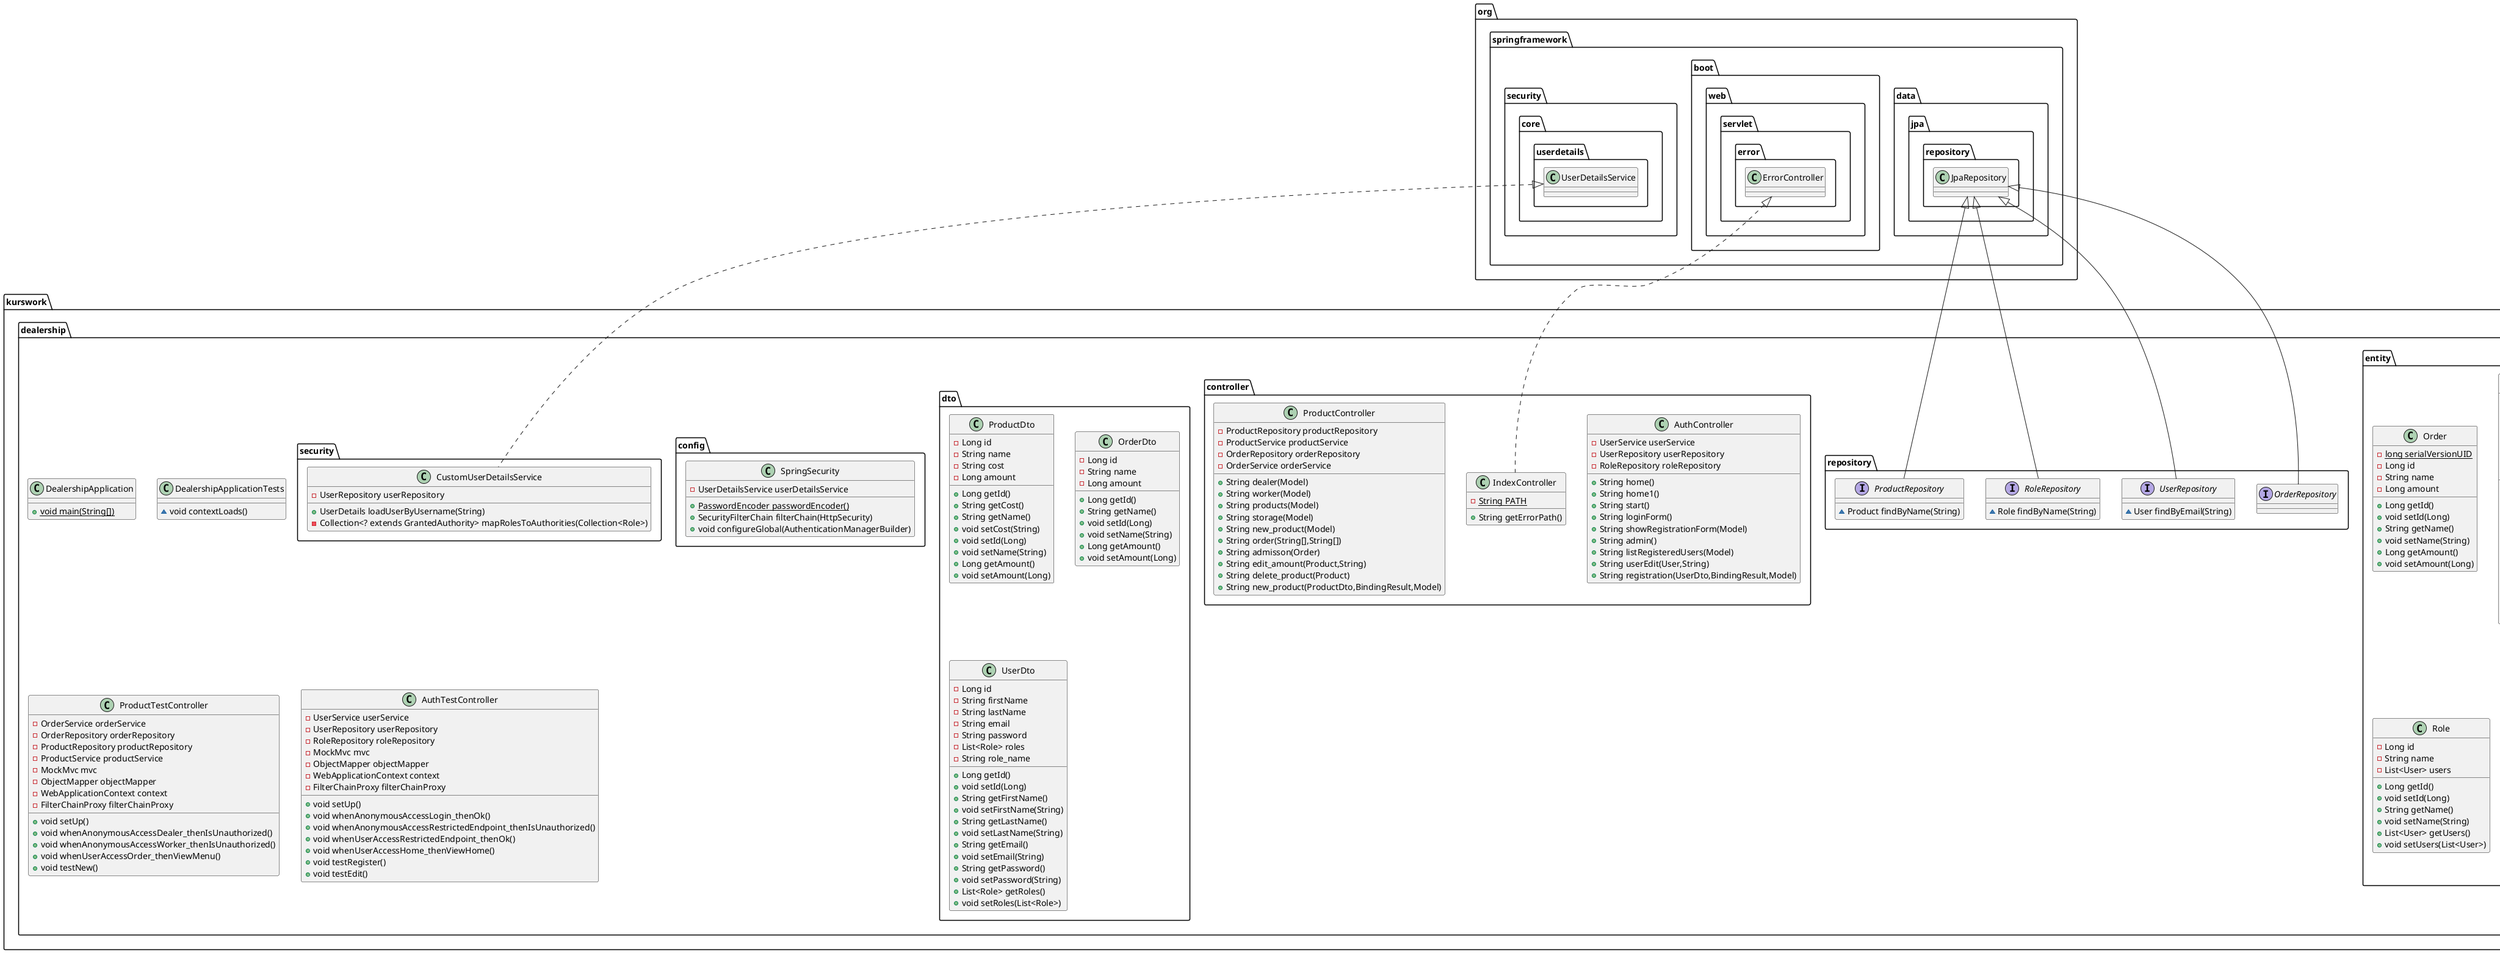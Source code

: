 @startuml
class kurswork.dealership.service.UserServiceImpl {
- UserRepository userRepository
- RoleRepository roleRepository
- PasswordEncoder passwordEncoder
+ User saveUser(UserDto)
+ User findByEmail(String)
+ List<UserDto> findAllUsers()
- UserDto convertEntityToDto(User)
- Role checkRoleExist()
}
class kurswork.dealership.entity.Order {
- {static} long serialVersionUID
- Long id
- String name
- Long amount
+ Long getId()
+ void setId(Long)
+ String getName()
+ void setName(String)
+ Long getAmount()
+ void setAmount(Long)
}
interface kurswork.dealership.service.ProductService {
~ Product saveProduct(ProductDto)
~ Product findByName(String)
~ List<ProductDto> findAllProduct()
}
interface kurswork.dealership.service.OrderService {
~ Order saveOrder(OrderDto)
~ Optional<Order> findById(Long)
~ List<OrderDto> findAllOrders()
}
interface kurswork.dealership.repository.OrderRepository {
}
class kurswork.dealership.controller.AuthController {
- UserService userService
- UserRepository userRepository
- RoleRepository roleRepository
+ String home()
+ String home1()
+ String start()
+ String loginForm()
+ String showRegistrationForm(Model)
+ String admin()
+ String listRegisteredUsers(Model)
+ String userEdit(User,String)
+ String registration(UserDto,BindingResult,Model)
}
class kurswork.dealership.dto.ProductDto {
- Long id
- String name
- String cost
- Long amount
+ Long getId()
+ String getCost()
+ String getName()
+ void setCost(String)
+ void setId(Long)
+ void setName(String)
+ Long getAmount()
+ void setAmount(Long)
}
class kurswork.dealership.DealershipApplication {
+ {static} void main(String[])
}
class kurswork.dealership.service.OrderServiceImpl {
- OrderRepository orderRepository
+ Order saveOrder(OrderDto)
+ Optional<Order> findById(Long)
+ List<OrderDto> findAllOrders()
- OrderDto convertEntityToDto(Order)
}
class kurswork.dealership.service.ProductServiceImpl {
- ProductRepository productRepository
+ Product saveProduct(ProductDto)
+ Product findByName(String)
+ List<ProductDto> findAllProduct()
- ProductDto convertEntityToDto(Product)
}
class kurswork.dealership.controller.IndexController {
- {static} String PATH
+ String getErrorPath()
}
interface kurswork.dealership.service.UserService {
~ User saveUser(UserDto)
~ User findByEmail(String)
~ List<UserDto> findAllUsers()
}
class kurswork.dealership.dto.OrderDto {
- Long id
- String name
- Long amount
+ Long getId()
+ String getName()
+ void setId(Long)
+ void setName(String)
+ Long getAmount()
+ void setAmount(Long)
}
class kurswork.dealership.DealershipApplicationTests {
~ void contextLoads()
}
class kurswork.dealership.ProductTestController {
- OrderService orderService
- OrderRepository orderRepository
- ProductRepository productRepository
- ProductService productService
- MockMvc mvc
- ObjectMapper objectMapper
- WebApplicationContext context
- FilterChainProxy filterChainProxy
+ void setUp()
+ void whenAnonymousAccessDealer_thenIsUnauthorized()
+ void whenAnonymousAccessWorker_thenIsUnauthorized()
+ void whenUserAccessOrder_thenViewMenu()
+ void testNew()
}
class kurswork.dealership.config.SpringSecurity {
- UserDetailsService userDetailsService
+ {static} PasswordEncoder passwordEncoder()
+ SecurityFilterChain filterChain(HttpSecurity)
+ void configureGlobal(AuthenticationManagerBuilder)
}
class kurswork.dealership.entity.User {
- {static} long serialVersionUID
- Long id
- String name
- String email
- String password
- List<Role> roles
- String role_name
+ Long getId()
+ void setId(Long)
+ String getName()
+ void setName(String)
+ String getEmail()
+ void setEmail(String)
+ String getPassword()
+ void setPassword(String)
+ List<Role> getRoles()
+ void setRoles(List<Role>)
+ String getRole_name()
+ void setRole_name(String)
}
class kurswork.dealership.controller.ProductController {
- ProductRepository productRepository
- ProductService productService
- OrderRepository orderRepository
- OrderService orderService
+ String dealer(Model)
+ String worker(Model)
+ String products(Model)
+ String storage(Model)
+ String new_product(Model)
+ String order(String[],String[])
+ String admisson(Order)
+ String edit_amount(Product,String)
+ String delete_product(Product)
+ String new_product(ProductDto,BindingResult,Model)
}
interface kurswork.dealership.repository.UserRepository {
~ User findByEmail(String)
}
class kurswork.dealership.dto.UserDto {
- Long id
- String firstName
- String lastName
- String email
- String password
- List<Role> roles
- String role_name
+ Long getId()
+ void setId(Long)
+ String getFirstName()
+ void setFirstName(String)
+ String getLastName()
+ void setLastName(String)
+ String getEmail()
+ void setEmail(String)
+ String getPassword()
+ void setPassword(String)
+ List<Role> getRoles()
+ void setRoles(List<Role>)
}
class kurswork.dealership.security.CustomUserDetailsService {
- UserRepository userRepository
+ UserDetails loadUserByUsername(String)
- Collection<? extends GrantedAuthority> mapRolesToAuthorities(Collection<Role>)
}
class kurswork.dealership.AuthTestController {
- UserService userService
- UserRepository userRepository
- RoleRepository roleRepository
- MockMvc mvc
- ObjectMapper objectMapper
- WebApplicationContext context
- FilterChainProxy filterChainProxy
+ void setUp()
+ void whenAnonymousAccessLogin_thenOk()
+ void whenAnonymousAccessRestrictedEndpoint_thenIsUnauthorized()
+ void whenUserAccessRestrictedEndpoint_thenOk()
+ void whenUserAccessHome_thenViewHome()
+ void testRegister()
+ void testEdit()
}
interface kurswork.dealership.repository.RoleRepository {
~ Role findByName(String)
}
class kurswork.dealership.entity.Role {
- Long id
- String name
- List<User> users
+ Long getId()
+ void setId(Long)
+ String getName()
+ void setName(String)
+ List<User> getUsers()
+ void setUsers(List<User>)
}
class kurswork.dealership.entity.Product {
- {static} long serialVersionUID
- Long id
- String name
- String cost
- Long amount
+ Long getId()
+ void setId(Long)
+ String getName()
+ void setName(String)
+ String getCost()
+ void setCost(String)
+ Long getAmount()
+ void setAmount(Long)
}
interface kurswork.dealership.repository.ProductRepository {
~ Product findByName(String)
}


kurswork.dealership.service.UserService <|.. kurswork.dealership.service.UserServiceImpl
org.springframework.data.jpa.repository.JpaRepository <|-- kurswork.dealership.repository.OrderRepository
kurswork.dealership.service.OrderService <|.. kurswork.dealership.service.OrderServiceImpl
kurswork.dealership.service.ProductService <|.. kurswork.dealership.service.ProductServiceImpl
org.springframework.boot.web.servlet.error.ErrorController <|.. kurswork.dealership.controller.IndexController
org.springframework.data.jpa.repository.JpaRepository <|-- kurswork.dealership.repository.UserRepository
org.springframework.security.core.userdetails.UserDetailsService <|.. kurswork.dealership.security.CustomUserDetailsService
org.springframework.data.jpa.repository.JpaRepository <|-- kurswork.dealership.repository.RoleRepository
org.springframework.data.jpa.repository.JpaRepository <|-- kurswork.dealership.repository.ProductRepository
@enduml